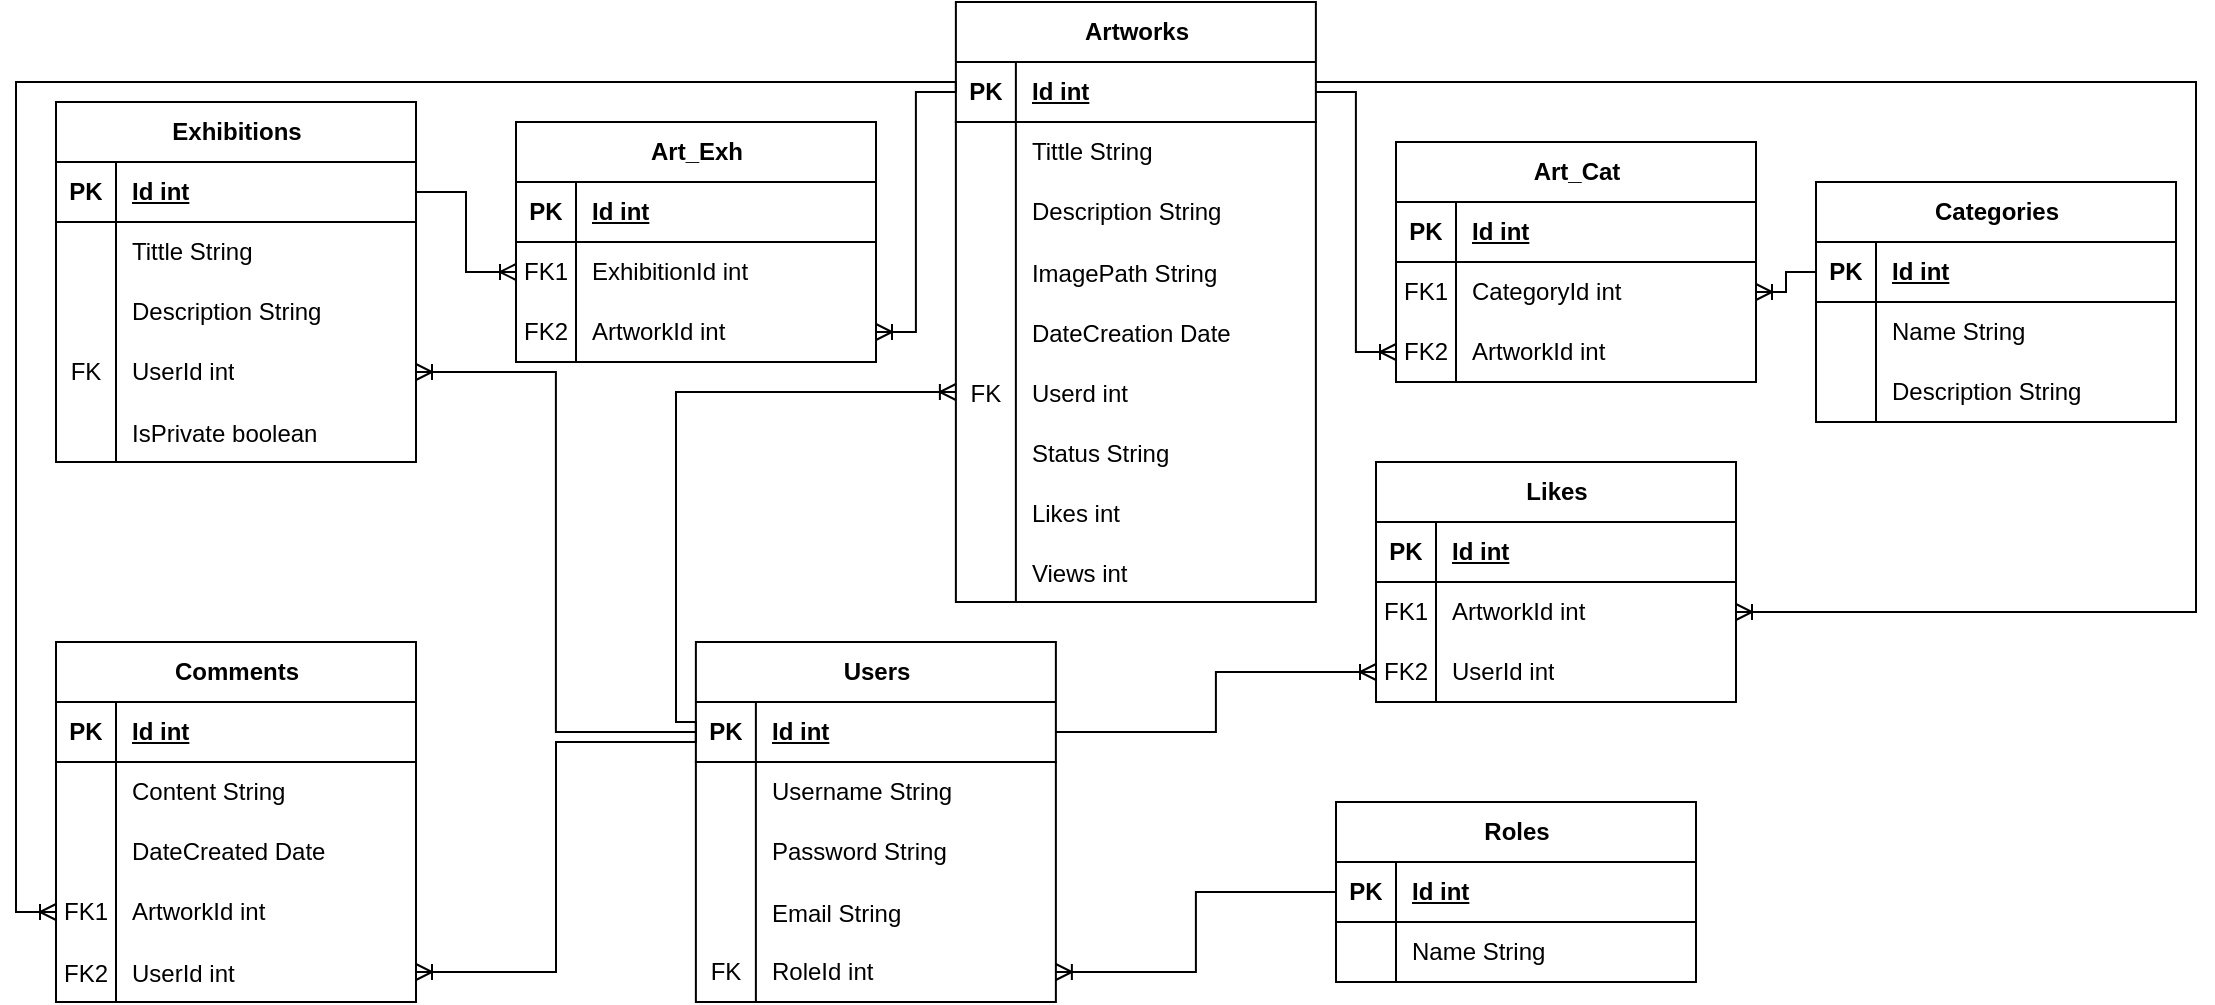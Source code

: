 <mxfile version="26.1.1">
  <diagram id="R2lEEEUBdFMjLlhIrx00" name="Page-1">
    <mxGraphModel dx="1480" dy="934" grid="1" gridSize="10" guides="1" tooltips="1" connect="1" arrows="1" fold="1" page="1" pageScale="1" pageWidth="850" pageHeight="1100" math="0" shadow="0" extFonts="Permanent Marker^https://fonts.googleapis.com/css?family=Permanent+Marker">
      <root>
        <mxCell id="0" />
        <mxCell id="1" parent="0" />
        <mxCell id="hOkbXdzF2XHy2tYGxrxu-14" value="Artworks" style="shape=table;startSize=30;container=1;collapsible=1;childLayout=tableLayout;fixedRows=1;rowLines=0;fontStyle=1;align=center;resizeLast=1;html=1;" parent="1" vertex="1">
          <mxGeometry x="479.94" y="10" width="180" height="300" as="geometry" />
        </mxCell>
        <mxCell id="hOkbXdzF2XHy2tYGxrxu-15" value="" style="shape=tableRow;horizontal=0;startSize=0;swimlaneHead=0;swimlaneBody=0;fillColor=none;collapsible=0;dropTarget=0;points=[[0,0.5],[1,0.5]];portConstraint=eastwest;top=0;left=0;right=0;bottom=1;" parent="hOkbXdzF2XHy2tYGxrxu-14" vertex="1">
          <mxGeometry y="30" width="180" height="30" as="geometry" />
        </mxCell>
        <mxCell id="hOkbXdzF2XHy2tYGxrxu-16" value="PK" style="shape=partialRectangle;connectable=0;fillColor=none;top=0;left=0;bottom=0;right=0;fontStyle=1;overflow=hidden;whiteSpace=wrap;html=1;" parent="hOkbXdzF2XHy2tYGxrxu-15" vertex="1">
          <mxGeometry width="30" height="30" as="geometry">
            <mxRectangle width="30" height="30" as="alternateBounds" />
          </mxGeometry>
        </mxCell>
        <mxCell id="hOkbXdzF2XHy2tYGxrxu-17" value="Id int" style="shape=partialRectangle;connectable=0;fillColor=none;top=0;left=0;bottom=0;right=0;align=left;spacingLeft=6;fontStyle=5;overflow=hidden;whiteSpace=wrap;html=1;" parent="hOkbXdzF2XHy2tYGxrxu-15" vertex="1">
          <mxGeometry x="30" width="150" height="30" as="geometry">
            <mxRectangle width="150" height="30" as="alternateBounds" />
          </mxGeometry>
        </mxCell>
        <mxCell id="hOkbXdzF2XHy2tYGxrxu-18" value="" style="shape=tableRow;horizontal=0;startSize=0;swimlaneHead=0;swimlaneBody=0;fillColor=none;collapsible=0;dropTarget=0;points=[[0,0.5],[1,0.5]];portConstraint=eastwest;top=0;left=0;right=0;bottom=0;" parent="hOkbXdzF2XHy2tYGxrxu-14" vertex="1">
          <mxGeometry y="60" width="180" height="30" as="geometry" />
        </mxCell>
        <mxCell id="hOkbXdzF2XHy2tYGxrxu-19" value="" style="shape=partialRectangle;connectable=0;fillColor=none;top=0;left=0;bottom=0;right=0;editable=1;overflow=hidden;whiteSpace=wrap;html=1;" parent="hOkbXdzF2XHy2tYGxrxu-18" vertex="1">
          <mxGeometry width="30" height="30" as="geometry">
            <mxRectangle width="30" height="30" as="alternateBounds" />
          </mxGeometry>
        </mxCell>
        <mxCell id="hOkbXdzF2XHy2tYGxrxu-20" value="Tittle String" style="shape=partialRectangle;connectable=0;fillColor=none;top=0;left=0;bottom=0;right=0;align=left;spacingLeft=6;overflow=hidden;whiteSpace=wrap;html=1;" parent="hOkbXdzF2XHy2tYGxrxu-18" vertex="1">
          <mxGeometry x="30" width="150" height="30" as="geometry">
            <mxRectangle width="150" height="30" as="alternateBounds" />
          </mxGeometry>
        </mxCell>
        <mxCell id="hOkbXdzF2XHy2tYGxrxu-21" value="" style="shape=tableRow;horizontal=0;startSize=0;swimlaneHead=0;swimlaneBody=0;fillColor=none;collapsible=0;dropTarget=0;points=[[0,0.5],[1,0.5]];portConstraint=eastwest;top=0;left=0;right=0;bottom=0;" parent="hOkbXdzF2XHy2tYGxrxu-14" vertex="1">
          <mxGeometry y="90" width="180" height="30" as="geometry" />
        </mxCell>
        <mxCell id="hOkbXdzF2XHy2tYGxrxu-22" value="" style="shape=partialRectangle;connectable=0;fillColor=none;top=0;left=0;bottom=0;right=0;editable=1;overflow=hidden;whiteSpace=wrap;html=1;" parent="hOkbXdzF2XHy2tYGxrxu-21" vertex="1">
          <mxGeometry width="30" height="30" as="geometry">
            <mxRectangle width="30" height="30" as="alternateBounds" />
          </mxGeometry>
        </mxCell>
        <mxCell id="hOkbXdzF2XHy2tYGxrxu-23" value="Description String" style="shape=partialRectangle;connectable=0;fillColor=none;top=0;left=0;bottom=0;right=0;align=left;spacingLeft=6;overflow=hidden;whiteSpace=wrap;html=1;" parent="hOkbXdzF2XHy2tYGxrxu-21" vertex="1">
          <mxGeometry x="30" width="150" height="30" as="geometry">
            <mxRectangle width="150" height="30" as="alternateBounds" />
          </mxGeometry>
        </mxCell>
        <mxCell id="hOkbXdzF2XHy2tYGxrxu-127" value="" style="shape=tableRow;horizontal=0;startSize=0;swimlaneHead=0;swimlaneBody=0;fillColor=none;collapsible=0;dropTarget=0;points=[[0,0.5],[1,0.5]];portConstraint=eastwest;top=0;left=0;right=0;bottom=0;" parent="hOkbXdzF2XHy2tYGxrxu-14" vertex="1">
          <mxGeometry y="120" width="180" height="30" as="geometry" />
        </mxCell>
        <mxCell id="hOkbXdzF2XHy2tYGxrxu-128" value="" style="shape=partialRectangle;connectable=0;fillColor=none;top=0;left=0;bottom=0;right=0;editable=1;overflow=hidden;" parent="hOkbXdzF2XHy2tYGxrxu-127" vertex="1">
          <mxGeometry width="30" height="30" as="geometry">
            <mxRectangle width="30" height="30" as="alternateBounds" />
          </mxGeometry>
        </mxCell>
        <mxCell id="hOkbXdzF2XHy2tYGxrxu-129" value="ImagePath String" style="shape=partialRectangle;connectable=0;fillColor=none;top=0;left=0;bottom=0;right=0;align=left;spacingLeft=6;overflow=hidden;" parent="hOkbXdzF2XHy2tYGxrxu-127" vertex="1">
          <mxGeometry x="30" width="150" height="30" as="geometry">
            <mxRectangle width="150" height="30" as="alternateBounds" />
          </mxGeometry>
        </mxCell>
        <mxCell id="hOkbXdzF2XHy2tYGxrxu-130" value="" style="shape=tableRow;horizontal=0;startSize=0;swimlaneHead=0;swimlaneBody=0;fillColor=none;collapsible=0;dropTarget=0;points=[[0,0.5],[1,0.5]];portConstraint=eastwest;top=0;left=0;right=0;bottom=0;" parent="hOkbXdzF2XHy2tYGxrxu-14" vertex="1">
          <mxGeometry y="150" width="180" height="30" as="geometry" />
        </mxCell>
        <mxCell id="hOkbXdzF2XHy2tYGxrxu-131" value="" style="shape=partialRectangle;connectable=0;fillColor=none;top=0;left=0;bottom=0;right=0;editable=1;overflow=hidden;" parent="hOkbXdzF2XHy2tYGxrxu-130" vertex="1">
          <mxGeometry width="30" height="30" as="geometry">
            <mxRectangle width="30" height="30" as="alternateBounds" />
          </mxGeometry>
        </mxCell>
        <mxCell id="hOkbXdzF2XHy2tYGxrxu-132" value="DateCreation Date" style="shape=partialRectangle;connectable=0;fillColor=none;top=0;left=0;bottom=0;right=0;align=left;spacingLeft=6;overflow=hidden;" parent="hOkbXdzF2XHy2tYGxrxu-130" vertex="1">
          <mxGeometry x="30" width="150" height="30" as="geometry">
            <mxRectangle width="150" height="30" as="alternateBounds" />
          </mxGeometry>
        </mxCell>
        <mxCell id="hOkbXdzF2XHy2tYGxrxu-136" value="" style="shape=tableRow;horizontal=0;startSize=0;swimlaneHead=0;swimlaneBody=0;fillColor=none;collapsible=0;dropTarget=0;points=[[0,0.5],[1,0.5]];portConstraint=eastwest;top=0;left=0;right=0;bottom=0;" parent="hOkbXdzF2XHy2tYGxrxu-14" vertex="1">
          <mxGeometry y="180" width="180" height="30" as="geometry" />
        </mxCell>
        <mxCell id="hOkbXdzF2XHy2tYGxrxu-137" value="FK" style="shape=partialRectangle;connectable=0;fillColor=none;top=0;left=0;bottom=0;right=0;editable=1;overflow=hidden;" parent="hOkbXdzF2XHy2tYGxrxu-136" vertex="1">
          <mxGeometry width="30" height="30" as="geometry">
            <mxRectangle width="30" height="30" as="alternateBounds" />
          </mxGeometry>
        </mxCell>
        <mxCell id="hOkbXdzF2XHy2tYGxrxu-138" value="Userd int" style="shape=partialRectangle;connectable=0;fillColor=none;top=0;left=0;bottom=0;right=0;align=left;spacingLeft=6;overflow=hidden;" parent="hOkbXdzF2XHy2tYGxrxu-136" vertex="1">
          <mxGeometry x="30" width="150" height="30" as="geometry">
            <mxRectangle width="150" height="30" as="alternateBounds" />
          </mxGeometry>
        </mxCell>
        <mxCell id="hOkbXdzF2XHy2tYGxrxu-139" value="" style="shape=tableRow;horizontal=0;startSize=0;swimlaneHead=0;swimlaneBody=0;fillColor=none;collapsible=0;dropTarget=0;points=[[0,0.5],[1,0.5]];portConstraint=eastwest;top=0;left=0;right=0;bottom=0;" parent="hOkbXdzF2XHy2tYGxrxu-14" vertex="1">
          <mxGeometry y="210" width="180" height="30" as="geometry" />
        </mxCell>
        <mxCell id="hOkbXdzF2XHy2tYGxrxu-140" value="" style="shape=partialRectangle;connectable=0;fillColor=none;top=0;left=0;bottom=0;right=0;editable=1;overflow=hidden;" parent="hOkbXdzF2XHy2tYGxrxu-139" vertex="1">
          <mxGeometry width="30" height="30" as="geometry">
            <mxRectangle width="30" height="30" as="alternateBounds" />
          </mxGeometry>
        </mxCell>
        <mxCell id="hOkbXdzF2XHy2tYGxrxu-141" value="Status String" style="shape=partialRectangle;connectable=0;fillColor=none;top=0;left=0;bottom=0;right=0;align=left;spacingLeft=6;overflow=hidden;" parent="hOkbXdzF2XHy2tYGxrxu-139" vertex="1">
          <mxGeometry x="30" width="150" height="30" as="geometry">
            <mxRectangle width="150" height="30" as="alternateBounds" />
          </mxGeometry>
        </mxCell>
        <mxCell id="hOkbXdzF2XHy2tYGxrxu-142" value="" style="shape=tableRow;horizontal=0;startSize=0;swimlaneHead=0;swimlaneBody=0;fillColor=none;collapsible=0;dropTarget=0;points=[[0,0.5],[1,0.5]];portConstraint=eastwest;top=0;left=0;right=0;bottom=0;" parent="hOkbXdzF2XHy2tYGxrxu-14" vertex="1">
          <mxGeometry y="240" width="180" height="30" as="geometry" />
        </mxCell>
        <mxCell id="hOkbXdzF2XHy2tYGxrxu-143" value="" style="shape=partialRectangle;connectable=0;fillColor=none;top=0;left=0;bottom=0;right=0;editable=1;overflow=hidden;" parent="hOkbXdzF2XHy2tYGxrxu-142" vertex="1">
          <mxGeometry width="30" height="30" as="geometry">
            <mxRectangle width="30" height="30" as="alternateBounds" />
          </mxGeometry>
        </mxCell>
        <mxCell id="hOkbXdzF2XHy2tYGxrxu-144" value="Likes int" style="shape=partialRectangle;connectable=0;fillColor=none;top=0;left=0;bottom=0;right=0;align=left;spacingLeft=6;overflow=hidden;" parent="hOkbXdzF2XHy2tYGxrxu-142" vertex="1">
          <mxGeometry x="30" width="150" height="30" as="geometry">
            <mxRectangle width="150" height="30" as="alternateBounds" />
          </mxGeometry>
        </mxCell>
        <mxCell id="hOkbXdzF2XHy2tYGxrxu-145" value="" style="shape=tableRow;horizontal=0;startSize=0;swimlaneHead=0;swimlaneBody=0;fillColor=none;collapsible=0;dropTarget=0;points=[[0,0.5],[1,0.5]];portConstraint=eastwest;top=0;left=0;right=0;bottom=0;" parent="hOkbXdzF2XHy2tYGxrxu-14" vertex="1">
          <mxGeometry y="270" width="180" height="30" as="geometry" />
        </mxCell>
        <mxCell id="hOkbXdzF2XHy2tYGxrxu-146" value="" style="shape=partialRectangle;connectable=0;fillColor=none;top=0;left=0;bottom=0;right=0;editable=1;overflow=hidden;" parent="hOkbXdzF2XHy2tYGxrxu-145" vertex="1">
          <mxGeometry width="30" height="30" as="geometry">
            <mxRectangle width="30" height="30" as="alternateBounds" />
          </mxGeometry>
        </mxCell>
        <mxCell id="hOkbXdzF2XHy2tYGxrxu-147" value="Views int" style="shape=partialRectangle;connectable=0;fillColor=none;top=0;left=0;bottom=0;right=0;align=left;spacingLeft=6;overflow=hidden;" parent="hOkbXdzF2XHy2tYGxrxu-145" vertex="1">
          <mxGeometry x="30" width="150" height="30" as="geometry">
            <mxRectangle width="150" height="30" as="alternateBounds" />
          </mxGeometry>
        </mxCell>
        <mxCell id="hOkbXdzF2XHy2tYGxrxu-27" value="Exhibitions" style="shape=table;startSize=30;container=1;collapsible=1;childLayout=tableLayout;fixedRows=1;rowLines=0;fontStyle=1;align=center;resizeLast=1;html=1;" parent="1" vertex="1">
          <mxGeometry x="30" y="60" width="180" height="180" as="geometry" />
        </mxCell>
        <mxCell id="hOkbXdzF2XHy2tYGxrxu-28" value="" style="shape=tableRow;horizontal=0;startSize=0;swimlaneHead=0;swimlaneBody=0;fillColor=none;collapsible=0;dropTarget=0;points=[[0,0.5],[1,0.5]];portConstraint=eastwest;top=0;left=0;right=0;bottom=1;" parent="hOkbXdzF2XHy2tYGxrxu-27" vertex="1">
          <mxGeometry y="30" width="180" height="30" as="geometry" />
        </mxCell>
        <mxCell id="hOkbXdzF2XHy2tYGxrxu-29" value="PK" style="shape=partialRectangle;connectable=0;fillColor=none;top=0;left=0;bottom=0;right=0;fontStyle=1;overflow=hidden;whiteSpace=wrap;html=1;" parent="hOkbXdzF2XHy2tYGxrxu-28" vertex="1">
          <mxGeometry width="30" height="30" as="geometry">
            <mxRectangle width="30" height="30" as="alternateBounds" />
          </mxGeometry>
        </mxCell>
        <mxCell id="hOkbXdzF2XHy2tYGxrxu-30" value="Id int" style="shape=partialRectangle;connectable=0;fillColor=none;top=0;left=0;bottom=0;right=0;align=left;spacingLeft=6;fontStyle=5;overflow=hidden;whiteSpace=wrap;html=1;" parent="hOkbXdzF2XHy2tYGxrxu-28" vertex="1">
          <mxGeometry x="30" width="150" height="30" as="geometry">
            <mxRectangle width="150" height="30" as="alternateBounds" />
          </mxGeometry>
        </mxCell>
        <mxCell id="hOkbXdzF2XHy2tYGxrxu-31" value="" style="shape=tableRow;horizontal=0;startSize=0;swimlaneHead=0;swimlaneBody=0;fillColor=none;collapsible=0;dropTarget=0;points=[[0,0.5],[1,0.5]];portConstraint=eastwest;top=0;left=0;right=0;bottom=0;" parent="hOkbXdzF2XHy2tYGxrxu-27" vertex="1">
          <mxGeometry y="60" width="180" height="30" as="geometry" />
        </mxCell>
        <mxCell id="hOkbXdzF2XHy2tYGxrxu-32" value="" style="shape=partialRectangle;connectable=0;fillColor=none;top=0;left=0;bottom=0;right=0;editable=1;overflow=hidden;whiteSpace=wrap;html=1;" parent="hOkbXdzF2XHy2tYGxrxu-31" vertex="1">
          <mxGeometry width="30" height="30" as="geometry">
            <mxRectangle width="30" height="30" as="alternateBounds" />
          </mxGeometry>
        </mxCell>
        <mxCell id="hOkbXdzF2XHy2tYGxrxu-33" value="Tittle String" style="shape=partialRectangle;connectable=0;fillColor=none;top=0;left=0;bottom=0;right=0;align=left;spacingLeft=6;overflow=hidden;whiteSpace=wrap;html=1;" parent="hOkbXdzF2XHy2tYGxrxu-31" vertex="1">
          <mxGeometry x="30" width="150" height="30" as="geometry">
            <mxRectangle width="150" height="30" as="alternateBounds" />
          </mxGeometry>
        </mxCell>
        <mxCell id="hOkbXdzF2XHy2tYGxrxu-34" value="" style="shape=tableRow;horizontal=0;startSize=0;swimlaneHead=0;swimlaneBody=0;fillColor=none;collapsible=0;dropTarget=0;points=[[0,0.5],[1,0.5]];portConstraint=eastwest;top=0;left=0;right=0;bottom=0;" parent="hOkbXdzF2XHy2tYGxrxu-27" vertex="1">
          <mxGeometry y="90" width="180" height="30" as="geometry" />
        </mxCell>
        <mxCell id="hOkbXdzF2XHy2tYGxrxu-35" value="" style="shape=partialRectangle;connectable=0;fillColor=none;top=0;left=0;bottom=0;right=0;editable=1;overflow=hidden;whiteSpace=wrap;html=1;" parent="hOkbXdzF2XHy2tYGxrxu-34" vertex="1">
          <mxGeometry width="30" height="30" as="geometry">
            <mxRectangle width="30" height="30" as="alternateBounds" />
          </mxGeometry>
        </mxCell>
        <mxCell id="hOkbXdzF2XHy2tYGxrxu-36" value="Description String" style="shape=partialRectangle;connectable=0;fillColor=none;top=0;left=0;bottom=0;right=0;align=left;spacingLeft=6;overflow=hidden;whiteSpace=wrap;html=1;" parent="hOkbXdzF2XHy2tYGxrxu-34" vertex="1">
          <mxGeometry x="30" width="150" height="30" as="geometry">
            <mxRectangle width="150" height="30" as="alternateBounds" />
          </mxGeometry>
        </mxCell>
        <mxCell id="hOkbXdzF2XHy2tYGxrxu-37" value="" style="shape=tableRow;horizontal=0;startSize=0;swimlaneHead=0;swimlaneBody=0;fillColor=none;collapsible=0;dropTarget=0;points=[[0,0.5],[1,0.5]];portConstraint=eastwest;top=0;left=0;right=0;bottom=0;" parent="hOkbXdzF2XHy2tYGxrxu-27" vertex="1">
          <mxGeometry y="120" width="180" height="30" as="geometry" />
        </mxCell>
        <mxCell id="hOkbXdzF2XHy2tYGxrxu-38" value="FK" style="shape=partialRectangle;connectable=0;fillColor=none;top=0;left=0;bottom=0;right=0;editable=1;overflow=hidden;whiteSpace=wrap;html=1;" parent="hOkbXdzF2XHy2tYGxrxu-37" vertex="1">
          <mxGeometry width="30" height="30" as="geometry">
            <mxRectangle width="30" height="30" as="alternateBounds" />
          </mxGeometry>
        </mxCell>
        <mxCell id="hOkbXdzF2XHy2tYGxrxu-39" value="UserId int" style="shape=partialRectangle;connectable=0;fillColor=none;top=0;left=0;bottom=0;right=0;align=left;spacingLeft=6;overflow=hidden;whiteSpace=wrap;html=1;" parent="hOkbXdzF2XHy2tYGxrxu-37" vertex="1">
          <mxGeometry x="30" width="150" height="30" as="geometry">
            <mxRectangle width="150" height="30" as="alternateBounds" />
          </mxGeometry>
        </mxCell>
        <mxCell id="hOkbXdzF2XHy2tYGxrxu-173" value="" style="shape=tableRow;horizontal=0;startSize=0;swimlaneHead=0;swimlaneBody=0;fillColor=none;collapsible=0;dropTarget=0;points=[[0,0.5],[1,0.5]];portConstraint=eastwest;top=0;left=0;right=0;bottom=0;" parent="hOkbXdzF2XHy2tYGxrxu-27" vertex="1">
          <mxGeometry y="150" width="180" height="30" as="geometry" />
        </mxCell>
        <mxCell id="hOkbXdzF2XHy2tYGxrxu-174" value="" style="shape=partialRectangle;connectable=0;fillColor=none;top=0;left=0;bottom=0;right=0;editable=1;overflow=hidden;" parent="hOkbXdzF2XHy2tYGxrxu-173" vertex="1">
          <mxGeometry width="30" height="30" as="geometry">
            <mxRectangle width="30" height="30" as="alternateBounds" />
          </mxGeometry>
        </mxCell>
        <mxCell id="hOkbXdzF2XHy2tYGxrxu-175" value="IsPrivate boolean" style="shape=partialRectangle;connectable=0;fillColor=none;top=0;left=0;bottom=0;right=0;align=left;spacingLeft=6;overflow=hidden;" parent="hOkbXdzF2XHy2tYGxrxu-173" vertex="1">
          <mxGeometry x="30" width="150" height="30" as="geometry">
            <mxRectangle width="150" height="30" as="alternateBounds" />
          </mxGeometry>
        </mxCell>
        <mxCell id="hOkbXdzF2XHy2tYGxrxu-40" value="Categories" style="shape=table;startSize=30;container=1;collapsible=1;childLayout=tableLayout;fixedRows=1;rowLines=0;fontStyle=1;align=center;resizeLast=1;html=1;" parent="1" vertex="1">
          <mxGeometry x="910" y="100" width="180" height="120" as="geometry" />
        </mxCell>
        <mxCell id="hOkbXdzF2XHy2tYGxrxu-41" value="" style="shape=tableRow;horizontal=0;startSize=0;swimlaneHead=0;swimlaneBody=0;fillColor=none;collapsible=0;dropTarget=0;points=[[0,0.5],[1,0.5]];portConstraint=eastwest;top=0;left=0;right=0;bottom=1;" parent="hOkbXdzF2XHy2tYGxrxu-40" vertex="1">
          <mxGeometry y="30" width="180" height="30" as="geometry" />
        </mxCell>
        <mxCell id="hOkbXdzF2XHy2tYGxrxu-42" value="PK" style="shape=partialRectangle;connectable=0;fillColor=none;top=0;left=0;bottom=0;right=0;fontStyle=1;overflow=hidden;whiteSpace=wrap;html=1;" parent="hOkbXdzF2XHy2tYGxrxu-41" vertex="1">
          <mxGeometry width="30" height="30" as="geometry">
            <mxRectangle width="30" height="30" as="alternateBounds" />
          </mxGeometry>
        </mxCell>
        <mxCell id="hOkbXdzF2XHy2tYGxrxu-43" value="Id int" style="shape=partialRectangle;connectable=0;fillColor=none;top=0;left=0;bottom=0;right=0;align=left;spacingLeft=6;fontStyle=5;overflow=hidden;whiteSpace=wrap;html=1;" parent="hOkbXdzF2XHy2tYGxrxu-41" vertex="1">
          <mxGeometry x="30" width="150" height="30" as="geometry">
            <mxRectangle width="150" height="30" as="alternateBounds" />
          </mxGeometry>
        </mxCell>
        <mxCell id="hOkbXdzF2XHy2tYGxrxu-44" value="" style="shape=tableRow;horizontal=0;startSize=0;swimlaneHead=0;swimlaneBody=0;fillColor=none;collapsible=0;dropTarget=0;points=[[0,0.5],[1,0.5]];portConstraint=eastwest;top=0;left=0;right=0;bottom=0;" parent="hOkbXdzF2XHy2tYGxrxu-40" vertex="1">
          <mxGeometry y="60" width="180" height="30" as="geometry" />
        </mxCell>
        <mxCell id="hOkbXdzF2XHy2tYGxrxu-45" value="" style="shape=partialRectangle;connectable=0;fillColor=none;top=0;left=0;bottom=0;right=0;editable=1;overflow=hidden;whiteSpace=wrap;html=1;" parent="hOkbXdzF2XHy2tYGxrxu-44" vertex="1">
          <mxGeometry width="30" height="30" as="geometry">
            <mxRectangle width="30" height="30" as="alternateBounds" />
          </mxGeometry>
        </mxCell>
        <mxCell id="hOkbXdzF2XHy2tYGxrxu-46" value="Name String" style="shape=partialRectangle;connectable=0;fillColor=none;top=0;left=0;bottom=0;right=0;align=left;spacingLeft=6;overflow=hidden;whiteSpace=wrap;html=1;" parent="hOkbXdzF2XHy2tYGxrxu-44" vertex="1">
          <mxGeometry x="30" width="150" height="30" as="geometry">
            <mxRectangle width="150" height="30" as="alternateBounds" />
          </mxGeometry>
        </mxCell>
        <mxCell id="hOkbXdzF2XHy2tYGxrxu-47" value="" style="shape=tableRow;horizontal=0;startSize=0;swimlaneHead=0;swimlaneBody=0;fillColor=none;collapsible=0;dropTarget=0;points=[[0,0.5],[1,0.5]];portConstraint=eastwest;top=0;left=0;right=0;bottom=0;" parent="hOkbXdzF2XHy2tYGxrxu-40" vertex="1">
          <mxGeometry y="90" width="180" height="30" as="geometry" />
        </mxCell>
        <mxCell id="hOkbXdzF2XHy2tYGxrxu-48" value="" style="shape=partialRectangle;connectable=0;fillColor=none;top=0;left=0;bottom=0;right=0;editable=1;overflow=hidden;whiteSpace=wrap;html=1;" parent="hOkbXdzF2XHy2tYGxrxu-47" vertex="1">
          <mxGeometry width="30" height="30" as="geometry">
            <mxRectangle width="30" height="30" as="alternateBounds" />
          </mxGeometry>
        </mxCell>
        <mxCell id="hOkbXdzF2XHy2tYGxrxu-49" value="Description String" style="shape=partialRectangle;connectable=0;fillColor=none;top=0;left=0;bottom=0;right=0;align=left;spacingLeft=6;overflow=hidden;whiteSpace=wrap;html=1;" parent="hOkbXdzF2XHy2tYGxrxu-47" vertex="1">
          <mxGeometry x="30" width="150" height="30" as="geometry">
            <mxRectangle width="150" height="30" as="alternateBounds" />
          </mxGeometry>
        </mxCell>
        <mxCell id="hOkbXdzF2XHy2tYGxrxu-53" value="Likes" style="shape=table;startSize=30;container=1;collapsible=1;childLayout=tableLayout;fixedRows=1;rowLines=0;fontStyle=1;align=center;resizeLast=1;html=1;" parent="1" vertex="1">
          <mxGeometry x="690" y="240" width="180" height="120" as="geometry" />
        </mxCell>
        <mxCell id="hOkbXdzF2XHy2tYGxrxu-54" value="" style="shape=tableRow;horizontal=0;startSize=0;swimlaneHead=0;swimlaneBody=0;fillColor=none;collapsible=0;dropTarget=0;points=[[0,0.5],[1,0.5]];portConstraint=eastwest;top=0;left=0;right=0;bottom=1;" parent="hOkbXdzF2XHy2tYGxrxu-53" vertex="1">
          <mxGeometry y="30" width="180" height="30" as="geometry" />
        </mxCell>
        <mxCell id="hOkbXdzF2XHy2tYGxrxu-55" value="PK" style="shape=partialRectangle;connectable=0;fillColor=none;top=0;left=0;bottom=0;right=0;fontStyle=1;overflow=hidden;whiteSpace=wrap;html=1;" parent="hOkbXdzF2XHy2tYGxrxu-54" vertex="1">
          <mxGeometry width="30" height="30" as="geometry">
            <mxRectangle width="30" height="30" as="alternateBounds" />
          </mxGeometry>
        </mxCell>
        <mxCell id="hOkbXdzF2XHy2tYGxrxu-56" value="Id int" style="shape=partialRectangle;connectable=0;fillColor=none;top=0;left=0;bottom=0;right=0;align=left;spacingLeft=6;fontStyle=5;overflow=hidden;whiteSpace=wrap;html=1;" parent="hOkbXdzF2XHy2tYGxrxu-54" vertex="1">
          <mxGeometry x="30" width="150" height="30" as="geometry">
            <mxRectangle width="150" height="30" as="alternateBounds" />
          </mxGeometry>
        </mxCell>
        <mxCell id="hOkbXdzF2XHy2tYGxrxu-57" value="" style="shape=tableRow;horizontal=0;startSize=0;swimlaneHead=0;swimlaneBody=0;fillColor=none;collapsible=0;dropTarget=0;points=[[0,0.5],[1,0.5]];portConstraint=eastwest;top=0;left=0;right=0;bottom=0;" parent="hOkbXdzF2XHy2tYGxrxu-53" vertex="1">
          <mxGeometry y="60" width="180" height="30" as="geometry" />
        </mxCell>
        <mxCell id="hOkbXdzF2XHy2tYGxrxu-58" value="FK1" style="shape=partialRectangle;connectable=0;fillColor=none;top=0;left=0;bottom=0;right=0;editable=1;overflow=hidden;whiteSpace=wrap;html=1;" parent="hOkbXdzF2XHy2tYGxrxu-57" vertex="1">
          <mxGeometry width="30" height="30" as="geometry">
            <mxRectangle width="30" height="30" as="alternateBounds" />
          </mxGeometry>
        </mxCell>
        <mxCell id="hOkbXdzF2XHy2tYGxrxu-59" value="ArtworkId int" style="shape=partialRectangle;connectable=0;fillColor=none;top=0;left=0;bottom=0;right=0;align=left;spacingLeft=6;overflow=hidden;whiteSpace=wrap;html=1;" parent="hOkbXdzF2XHy2tYGxrxu-57" vertex="1">
          <mxGeometry x="30" width="150" height="30" as="geometry">
            <mxRectangle width="150" height="30" as="alternateBounds" />
          </mxGeometry>
        </mxCell>
        <mxCell id="hOkbXdzF2XHy2tYGxrxu-60" value="" style="shape=tableRow;horizontal=0;startSize=0;swimlaneHead=0;swimlaneBody=0;fillColor=none;collapsible=0;dropTarget=0;points=[[0,0.5],[1,0.5]];portConstraint=eastwest;top=0;left=0;right=0;bottom=0;" parent="hOkbXdzF2XHy2tYGxrxu-53" vertex="1">
          <mxGeometry y="90" width="180" height="30" as="geometry" />
        </mxCell>
        <mxCell id="hOkbXdzF2XHy2tYGxrxu-61" value="FK2" style="shape=partialRectangle;connectable=0;fillColor=none;top=0;left=0;bottom=0;right=0;editable=1;overflow=hidden;whiteSpace=wrap;html=1;" parent="hOkbXdzF2XHy2tYGxrxu-60" vertex="1">
          <mxGeometry width="30" height="30" as="geometry">
            <mxRectangle width="30" height="30" as="alternateBounds" />
          </mxGeometry>
        </mxCell>
        <mxCell id="hOkbXdzF2XHy2tYGxrxu-62" value="UserId int" style="shape=partialRectangle;connectable=0;fillColor=none;top=0;left=0;bottom=0;right=0;align=left;spacingLeft=6;overflow=hidden;whiteSpace=wrap;html=1;" parent="hOkbXdzF2XHy2tYGxrxu-60" vertex="1">
          <mxGeometry x="30" width="150" height="30" as="geometry">
            <mxRectangle width="150" height="30" as="alternateBounds" />
          </mxGeometry>
        </mxCell>
        <mxCell id="hOkbXdzF2XHy2tYGxrxu-79" value="Roles" style="shape=table;startSize=30;container=1;collapsible=1;childLayout=tableLayout;fixedRows=1;rowLines=0;fontStyle=1;align=center;resizeLast=1;html=1;" parent="1" vertex="1">
          <mxGeometry x="670" y="410" width="180" height="90" as="geometry" />
        </mxCell>
        <mxCell id="hOkbXdzF2XHy2tYGxrxu-80" value="" style="shape=tableRow;horizontal=0;startSize=0;swimlaneHead=0;swimlaneBody=0;fillColor=none;collapsible=0;dropTarget=0;points=[[0,0.5],[1,0.5]];portConstraint=eastwest;top=0;left=0;right=0;bottom=1;" parent="hOkbXdzF2XHy2tYGxrxu-79" vertex="1">
          <mxGeometry y="30" width="180" height="30" as="geometry" />
        </mxCell>
        <mxCell id="hOkbXdzF2XHy2tYGxrxu-81" value="PK" style="shape=partialRectangle;connectable=0;fillColor=none;top=0;left=0;bottom=0;right=0;fontStyle=1;overflow=hidden;whiteSpace=wrap;html=1;" parent="hOkbXdzF2XHy2tYGxrxu-80" vertex="1">
          <mxGeometry width="30" height="30" as="geometry">
            <mxRectangle width="30" height="30" as="alternateBounds" />
          </mxGeometry>
        </mxCell>
        <mxCell id="hOkbXdzF2XHy2tYGxrxu-82" value="Id int" style="shape=partialRectangle;connectable=0;fillColor=none;top=0;left=0;bottom=0;right=0;align=left;spacingLeft=6;fontStyle=5;overflow=hidden;whiteSpace=wrap;html=1;" parent="hOkbXdzF2XHy2tYGxrxu-80" vertex="1">
          <mxGeometry x="30" width="150" height="30" as="geometry">
            <mxRectangle width="150" height="30" as="alternateBounds" />
          </mxGeometry>
        </mxCell>
        <mxCell id="hOkbXdzF2XHy2tYGxrxu-83" value="" style="shape=tableRow;horizontal=0;startSize=0;swimlaneHead=0;swimlaneBody=0;fillColor=none;collapsible=0;dropTarget=0;points=[[0,0.5],[1,0.5]];portConstraint=eastwest;top=0;left=0;right=0;bottom=0;" parent="hOkbXdzF2XHy2tYGxrxu-79" vertex="1">
          <mxGeometry y="60" width="180" height="30" as="geometry" />
        </mxCell>
        <mxCell id="hOkbXdzF2XHy2tYGxrxu-84" value="" style="shape=partialRectangle;connectable=0;fillColor=none;top=0;left=0;bottom=0;right=0;editable=1;overflow=hidden;whiteSpace=wrap;html=1;" parent="hOkbXdzF2XHy2tYGxrxu-83" vertex="1">
          <mxGeometry width="30" height="30" as="geometry">
            <mxRectangle width="30" height="30" as="alternateBounds" />
          </mxGeometry>
        </mxCell>
        <mxCell id="hOkbXdzF2XHy2tYGxrxu-85" value="Name String" style="shape=partialRectangle;connectable=0;fillColor=none;top=0;left=0;bottom=0;right=0;align=left;spacingLeft=6;overflow=hidden;whiteSpace=wrap;html=1;" parent="hOkbXdzF2XHy2tYGxrxu-83" vertex="1">
          <mxGeometry x="30" width="150" height="30" as="geometry">
            <mxRectangle width="150" height="30" as="alternateBounds" />
          </mxGeometry>
        </mxCell>
        <mxCell id="hOkbXdzF2XHy2tYGxrxu-92" value="Users" style="shape=table;startSize=30;container=1;collapsible=1;childLayout=tableLayout;fixedRows=1;rowLines=0;fontStyle=1;align=center;resizeLast=1;html=1;" parent="1" vertex="1">
          <mxGeometry x="349.94" y="330" width="180" height="180" as="geometry" />
        </mxCell>
        <mxCell id="hOkbXdzF2XHy2tYGxrxu-93" value="" style="shape=tableRow;horizontal=0;startSize=0;swimlaneHead=0;swimlaneBody=0;fillColor=none;collapsible=0;dropTarget=0;points=[[0,0.5],[1,0.5]];portConstraint=eastwest;top=0;left=0;right=0;bottom=1;" parent="hOkbXdzF2XHy2tYGxrxu-92" vertex="1">
          <mxGeometry y="30" width="180" height="30" as="geometry" />
        </mxCell>
        <mxCell id="hOkbXdzF2XHy2tYGxrxu-94" value="PK" style="shape=partialRectangle;connectable=0;fillColor=none;top=0;left=0;bottom=0;right=0;fontStyle=1;overflow=hidden;whiteSpace=wrap;html=1;" parent="hOkbXdzF2XHy2tYGxrxu-93" vertex="1">
          <mxGeometry width="30" height="30" as="geometry">
            <mxRectangle width="30" height="30" as="alternateBounds" />
          </mxGeometry>
        </mxCell>
        <mxCell id="hOkbXdzF2XHy2tYGxrxu-95" value="Id int" style="shape=partialRectangle;connectable=0;fillColor=none;top=0;left=0;bottom=0;right=0;align=left;spacingLeft=6;fontStyle=5;overflow=hidden;whiteSpace=wrap;html=1;" parent="hOkbXdzF2XHy2tYGxrxu-93" vertex="1">
          <mxGeometry x="30" width="150" height="30" as="geometry">
            <mxRectangle width="150" height="30" as="alternateBounds" />
          </mxGeometry>
        </mxCell>
        <mxCell id="hOkbXdzF2XHy2tYGxrxu-96" value="" style="shape=tableRow;horizontal=0;startSize=0;swimlaneHead=0;swimlaneBody=0;fillColor=none;collapsible=0;dropTarget=0;points=[[0,0.5],[1,0.5]];portConstraint=eastwest;top=0;left=0;right=0;bottom=0;" parent="hOkbXdzF2XHy2tYGxrxu-92" vertex="1">
          <mxGeometry y="60" width="180" height="30" as="geometry" />
        </mxCell>
        <mxCell id="hOkbXdzF2XHy2tYGxrxu-97" value="" style="shape=partialRectangle;connectable=0;fillColor=none;top=0;left=0;bottom=0;right=0;editable=1;overflow=hidden;whiteSpace=wrap;html=1;" parent="hOkbXdzF2XHy2tYGxrxu-96" vertex="1">
          <mxGeometry width="30" height="30" as="geometry">
            <mxRectangle width="30" height="30" as="alternateBounds" />
          </mxGeometry>
        </mxCell>
        <mxCell id="hOkbXdzF2XHy2tYGxrxu-98" value="Username String" style="shape=partialRectangle;connectable=0;fillColor=none;top=0;left=0;bottom=0;right=0;align=left;spacingLeft=6;overflow=hidden;whiteSpace=wrap;html=1;" parent="hOkbXdzF2XHy2tYGxrxu-96" vertex="1">
          <mxGeometry x="30" width="150" height="30" as="geometry">
            <mxRectangle width="150" height="30" as="alternateBounds" />
          </mxGeometry>
        </mxCell>
        <mxCell id="hOkbXdzF2XHy2tYGxrxu-99" value="" style="shape=tableRow;horizontal=0;startSize=0;swimlaneHead=0;swimlaneBody=0;fillColor=none;collapsible=0;dropTarget=0;points=[[0,0.5],[1,0.5]];portConstraint=eastwest;top=0;left=0;right=0;bottom=0;" parent="hOkbXdzF2XHy2tYGxrxu-92" vertex="1">
          <mxGeometry y="90" width="180" height="30" as="geometry" />
        </mxCell>
        <mxCell id="hOkbXdzF2XHy2tYGxrxu-100" value="" style="shape=partialRectangle;connectable=0;fillColor=none;top=0;left=0;bottom=0;right=0;editable=1;overflow=hidden;whiteSpace=wrap;html=1;" parent="hOkbXdzF2XHy2tYGxrxu-99" vertex="1">
          <mxGeometry width="30" height="30" as="geometry">
            <mxRectangle width="30" height="30" as="alternateBounds" />
          </mxGeometry>
        </mxCell>
        <mxCell id="hOkbXdzF2XHy2tYGxrxu-101" value="Password String" style="shape=partialRectangle;connectable=0;fillColor=none;top=0;left=0;bottom=0;right=0;align=left;spacingLeft=6;overflow=hidden;whiteSpace=wrap;html=1;" parent="hOkbXdzF2XHy2tYGxrxu-99" vertex="1">
          <mxGeometry x="30" width="150" height="30" as="geometry">
            <mxRectangle width="150" height="30" as="alternateBounds" />
          </mxGeometry>
        </mxCell>
        <mxCell id="hOkbXdzF2XHy2tYGxrxu-167" value="" style="shape=tableRow;horizontal=0;startSize=0;swimlaneHead=0;swimlaneBody=0;fillColor=none;collapsible=0;dropTarget=0;points=[[0,0.5],[1,0.5]];portConstraint=eastwest;top=0;left=0;right=0;bottom=0;" parent="hOkbXdzF2XHy2tYGxrxu-92" vertex="1">
          <mxGeometry y="120" width="180" height="30" as="geometry" />
        </mxCell>
        <mxCell id="hOkbXdzF2XHy2tYGxrxu-168" value="" style="shape=partialRectangle;connectable=0;fillColor=none;top=0;left=0;bottom=0;right=0;editable=1;overflow=hidden;" parent="hOkbXdzF2XHy2tYGxrxu-167" vertex="1">
          <mxGeometry width="30" height="30" as="geometry">
            <mxRectangle width="30" height="30" as="alternateBounds" />
          </mxGeometry>
        </mxCell>
        <mxCell id="hOkbXdzF2XHy2tYGxrxu-169" value="Email String" style="shape=partialRectangle;connectable=0;fillColor=none;top=0;left=0;bottom=0;right=0;align=left;spacingLeft=6;overflow=hidden;" parent="hOkbXdzF2XHy2tYGxrxu-167" vertex="1">
          <mxGeometry x="30" width="150" height="30" as="geometry">
            <mxRectangle width="150" height="30" as="alternateBounds" />
          </mxGeometry>
        </mxCell>
        <mxCell id="hOkbXdzF2XHy2tYGxrxu-102" value="" style="shape=tableRow;horizontal=0;startSize=0;swimlaneHead=0;swimlaneBody=0;fillColor=none;collapsible=0;dropTarget=0;points=[[0,0.5],[1,0.5]];portConstraint=eastwest;top=0;left=0;right=0;bottom=0;" parent="hOkbXdzF2XHy2tYGxrxu-92" vertex="1">
          <mxGeometry y="150" width="180" height="30" as="geometry" />
        </mxCell>
        <mxCell id="hOkbXdzF2XHy2tYGxrxu-103" value="FK" style="shape=partialRectangle;connectable=0;fillColor=none;top=0;left=0;bottom=0;right=0;editable=1;overflow=hidden;whiteSpace=wrap;html=1;" parent="hOkbXdzF2XHy2tYGxrxu-102" vertex="1">
          <mxGeometry width="30" height="30" as="geometry">
            <mxRectangle width="30" height="30" as="alternateBounds" />
          </mxGeometry>
        </mxCell>
        <mxCell id="hOkbXdzF2XHy2tYGxrxu-104" value="RoleId int" style="shape=partialRectangle;connectable=0;fillColor=none;top=0;left=0;bottom=0;right=0;align=left;spacingLeft=6;overflow=hidden;whiteSpace=wrap;html=1;" parent="hOkbXdzF2XHy2tYGxrxu-102" vertex="1">
          <mxGeometry x="30" width="150" height="30" as="geometry">
            <mxRectangle width="150" height="30" as="alternateBounds" />
          </mxGeometry>
        </mxCell>
        <mxCell id="hOkbXdzF2XHy2tYGxrxu-190" value="" style="edgeStyle=orthogonalEdgeStyle;fontSize=12;html=1;endArrow=ERoneToMany;rounded=0;" parent="1" source="hOkbXdzF2XHy2tYGxrxu-80" target="hOkbXdzF2XHy2tYGxrxu-102" edge="1">
          <mxGeometry width="100" height="100" relative="1" as="geometry">
            <mxPoint x="1059.94" y="490" as="sourcePoint" />
            <mxPoint x="1119.94" y="450" as="targetPoint" />
          </mxGeometry>
        </mxCell>
        <mxCell id="hOkbXdzF2XHy2tYGxrxu-196" value="" style="edgeStyle=orthogonalEdgeStyle;fontSize=12;html=1;endArrow=ERoneToMany;rounded=0;entryX=0;entryY=0.5;entryDx=0;entryDy=0;exitX=0;exitY=0.5;exitDx=0;exitDy=0;" parent="1" source="hOkbXdzF2XHy2tYGxrxu-93" target="hOkbXdzF2XHy2tYGxrxu-136" edge="1">
          <mxGeometry width="100" height="100" relative="1" as="geometry">
            <mxPoint x="1009.94" y="490" as="sourcePoint" />
            <mxPoint x="1079.94" y="400" as="targetPoint" />
            <Array as="points">
              <mxPoint x="350" y="370" />
              <mxPoint x="340" y="370" />
              <mxPoint x="340" y="205" />
            </Array>
          </mxGeometry>
        </mxCell>
        <mxCell id="hOkbXdzF2XHy2tYGxrxu-198" value="" style="edgeStyle=orthogonalEdgeStyle;fontSize=12;html=1;endArrow=ERoneToMany;rounded=0;entryX=1;entryY=0.5;entryDx=0;entryDy=0;exitX=0;exitY=0.5;exitDx=0;exitDy=0;" parent="1" source="hOkbXdzF2XHy2tYGxrxu-93" target="hOkbXdzF2XHy2tYGxrxu-37" edge="1">
          <mxGeometry width="100" height="100" relative="1" as="geometry">
            <mxPoint x="949.94" y="450" as="sourcePoint" />
            <mxPoint x="1049.94" y="350" as="targetPoint" />
          </mxGeometry>
        </mxCell>
        <mxCell id="hOkbXdzF2XHy2tYGxrxu-199" value="" style="edgeStyle=orthogonalEdgeStyle;fontSize=12;html=1;endArrow=ERoneToMany;rounded=0;entryX=1;entryY=0.5;entryDx=0;entryDy=0;" parent="1" source="hOkbXdzF2XHy2tYGxrxu-15" target="hOkbXdzF2XHy2tYGxrxu-57" edge="1">
          <mxGeometry width="100" height="100" relative="1" as="geometry">
            <mxPoint x="1009.94" y="470" as="sourcePoint" />
            <mxPoint x="1109.94" y="370" as="targetPoint" />
            <Array as="points">
              <mxPoint x="1100" y="50" />
              <mxPoint x="1100" y="315" />
            </Array>
          </mxGeometry>
        </mxCell>
        <mxCell id="hOkbXdzF2XHy2tYGxrxu-200" value="" style="edgeStyle=orthogonalEdgeStyle;fontSize=12;html=1;endArrow=ERoneToMany;rounded=0;" parent="1" source="hOkbXdzF2XHy2tYGxrxu-93" target="hOkbXdzF2XHy2tYGxrxu-60" edge="1">
          <mxGeometry width="100" height="100" relative="1" as="geometry">
            <mxPoint x="1089.94" y="490" as="sourcePoint" />
            <mxPoint x="1189.94" y="390" as="targetPoint" />
          </mxGeometry>
        </mxCell>
        <mxCell id="6iD1VBzCkOtI5TnZhJ2W-1" value="Comments" style="shape=table;startSize=30;container=1;collapsible=1;childLayout=tableLayout;fixedRows=1;rowLines=0;fontStyle=1;align=center;resizeLast=1;html=1;" parent="1" vertex="1">
          <mxGeometry x="30" y="330" width="180" height="180" as="geometry" />
        </mxCell>
        <mxCell id="6iD1VBzCkOtI5TnZhJ2W-2" value="" style="shape=tableRow;horizontal=0;startSize=0;swimlaneHead=0;swimlaneBody=0;fillColor=none;collapsible=0;dropTarget=0;points=[[0,0.5],[1,0.5]];portConstraint=eastwest;top=0;left=0;right=0;bottom=1;" parent="6iD1VBzCkOtI5TnZhJ2W-1" vertex="1">
          <mxGeometry y="30" width="180" height="30" as="geometry" />
        </mxCell>
        <mxCell id="6iD1VBzCkOtI5TnZhJ2W-3" value="PK" style="shape=partialRectangle;connectable=0;fillColor=none;top=0;left=0;bottom=0;right=0;fontStyle=1;overflow=hidden;whiteSpace=wrap;html=1;" parent="6iD1VBzCkOtI5TnZhJ2W-2" vertex="1">
          <mxGeometry width="30" height="30" as="geometry">
            <mxRectangle width="30" height="30" as="alternateBounds" />
          </mxGeometry>
        </mxCell>
        <mxCell id="6iD1VBzCkOtI5TnZhJ2W-4" value="Id int" style="shape=partialRectangle;connectable=0;fillColor=none;top=0;left=0;bottom=0;right=0;align=left;spacingLeft=6;fontStyle=5;overflow=hidden;whiteSpace=wrap;html=1;" parent="6iD1VBzCkOtI5TnZhJ2W-2" vertex="1">
          <mxGeometry x="30" width="150" height="30" as="geometry">
            <mxRectangle width="150" height="30" as="alternateBounds" />
          </mxGeometry>
        </mxCell>
        <mxCell id="6iD1VBzCkOtI5TnZhJ2W-5" value="" style="shape=tableRow;horizontal=0;startSize=0;swimlaneHead=0;swimlaneBody=0;fillColor=none;collapsible=0;dropTarget=0;points=[[0,0.5],[1,0.5]];portConstraint=eastwest;top=0;left=0;right=0;bottom=0;" parent="6iD1VBzCkOtI5TnZhJ2W-1" vertex="1">
          <mxGeometry y="60" width="180" height="30" as="geometry" />
        </mxCell>
        <mxCell id="6iD1VBzCkOtI5TnZhJ2W-6" value="" style="shape=partialRectangle;connectable=0;fillColor=none;top=0;left=0;bottom=0;right=0;editable=1;overflow=hidden;whiteSpace=wrap;html=1;" parent="6iD1VBzCkOtI5TnZhJ2W-5" vertex="1">
          <mxGeometry width="30" height="30" as="geometry">
            <mxRectangle width="30" height="30" as="alternateBounds" />
          </mxGeometry>
        </mxCell>
        <mxCell id="6iD1VBzCkOtI5TnZhJ2W-7" value="Content String" style="shape=partialRectangle;connectable=0;fillColor=none;top=0;left=0;bottom=0;right=0;align=left;spacingLeft=6;overflow=hidden;whiteSpace=wrap;html=1;" parent="6iD1VBzCkOtI5TnZhJ2W-5" vertex="1">
          <mxGeometry x="30" width="150" height="30" as="geometry">
            <mxRectangle width="150" height="30" as="alternateBounds" />
          </mxGeometry>
        </mxCell>
        <mxCell id="6iD1VBzCkOtI5TnZhJ2W-8" value="" style="shape=tableRow;horizontal=0;startSize=0;swimlaneHead=0;swimlaneBody=0;fillColor=none;collapsible=0;dropTarget=0;points=[[0,0.5],[1,0.5]];portConstraint=eastwest;top=0;left=0;right=0;bottom=0;" parent="6iD1VBzCkOtI5TnZhJ2W-1" vertex="1">
          <mxGeometry y="90" width="180" height="30" as="geometry" />
        </mxCell>
        <mxCell id="6iD1VBzCkOtI5TnZhJ2W-9" value="" style="shape=partialRectangle;connectable=0;fillColor=none;top=0;left=0;bottom=0;right=0;editable=1;overflow=hidden;whiteSpace=wrap;html=1;" parent="6iD1VBzCkOtI5TnZhJ2W-8" vertex="1">
          <mxGeometry width="30" height="30" as="geometry">
            <mxRectangle width="30" height="30" as="alternateBounds" />
          </mxGeometry>
        </mxCell>
        <mxCell id="6iD1VBzCkOtI5TnZhJ2W-10" value="DateCreated Date" style="shape=partialRectangle;connectable=0;fillColor=none;top=0;left=0;bottom=0;right=0;align=left;spacingLeft=6;overflow=hidden;whiteSpace=wrap;html=1;" parent="6iD1VBzCkOtI5TnZhJ2W-8" vertex="1">
          <mxGeometry x="30" width="150" height="30" as="geometry">
            <mxRectangle width="150" height="30" as="alternateBounds" />
          </mxGeometry>
        </mxCell>
        <mxCell id="6iD1VBzCkOtI5TnZhJ2W-11" value="" style="shape=tableRow;horizontal=0;startSize=0;swimlaneHead=0;swimlaneBody=0;fillColor=none;collapsible=0;dropTarget=0;points=[[0,0.5],[1,0.5]];portConstraint=eastwest;top=0;left=0;right=0;bottom=0;" parent="6iD1VBzCkOtI5TnZhJ2W-1" vertex="1">
          <mxGeometry y="120" width="180" height="30" as="geometry" />
        </mxCell>
        <mxCell id="6iD1VBzCkOtI5TnZhJ2W-12" value="FK1" style="shape=partialRectangle;connectable=0;fillColor=none;top=0;left=0;bottom=0;right=0;editable=1;overflow=hidden;whiteSpace=wrap;html=1;" parent="6iD1VBzCkOtI5TnZhJ2W-11" vertex="1">
          <mxGeometry width="30" height="30" as="geometry">
            <mxRectangle width="30" height="30" as="alternateBounds" />
          </mxGeometry>
        </mxCell>
        <mxCell id="6iD1VBzCkOtI5TnZhJ2W-13" value="ArtworkId int" style="shape=partialRectangle;connectable=0;fillColor=none;top=0;left=0;bottom=0;right=0;align=left;spacingLeft=6;overflow=hidden;whiteSpace=wrap;html=1;" parent="6iD1VBzCkOtI5TnZhJ2W-11" vertex="1">
          <mxGeometry x="30" width="150" height="30" as="geometry">
            <mxRectangle width="150" height="30" as="alternateBounds" />
          </mxGeometry>
        </mxCell>
        <mxCell id="6iD1VBzCkOtI5TnZhJ2W-14" value="" style="shape=tableRow;horizontal=0;startSize=0;swimlaneHead=0;swimlaneBody=0;fillColor=none;collapsible=0;dropTarget=0;points=[[0,0.5],[1,0.5]];portConstraint=eastwest;top=0;left=0;right=0;bottom=0;" parent="6iD1VBzCkOtI5TnZhJ2W-1" vertex="1">
          <mxGeometry y="150" width="180" height="30" as="geometry" />
        </mxCell>
        <mxCell id="6iD1VBzCkOtI5TnZhJ2W-15" value="FK2" style="shape=partialRectangle;connectable=0;fillColor=none;top=0;left=0;bottom=0;right=0;editable=1;overflow=hidden;" parent="6iD1VBzCkOtI5TnZhJ2W-14" vertex="1">
          <mxGeometry width="30" height="30" as="geometry">
            <mxRectangle width="30" height="30" as="alternateBounds" />
          </mxGeometry>
        </mxCell>
        <mxCell id="6iD1VBzCkOtI5TnZhJ2W-16" value="UserId int" style="shape=partialRectangle;connectable=0;fillColor=none;top=0;left=0;bottom=0;right=0;align=left;spacingLeft=6;overflow=hidden;" parent="6iD1VBzCkOtI5TnZhJ2W-14" vertex="1">
          <mxGeometry x="30" width="150" height="30" as="geometry">
            <mxRectangle width="150" height="30" as="alternateBounds" />
          </mxGeometry>
        </mxCell>
        <mxCell id="6iD1VBzCkOtI5TnZhJ2W-17" value="" style="edgeStyle=orthogonalEdgeStyle;fontSize=12;html=1;endArrow=ERoneToMany;rounded=0;exitX=0;exitY=0.5;exitDx=0;exitDy=0;entryX=0;entryY=0.5;entryDx=0;entryDy=0;" parent="1" source="hOkbXdzF2XHy2tYGxrxu-15" target="6iD1VBzCkOtI5TnZhJ2W-11" edge="1">
          <mxGeometry width="100" height="100" relative="1" as="geometry">
            <mxPoint x="950" y="590" as="sourcePoint" />
            <mxPoint x="1050" y="490" as="targetPoint" />
            <Array as="points">
              <mxPoint x="480" y="50" />
              <mxPoint x="10" y="50" />
              <mxPoint x="10" y="465" />
            </Array>
          </mxGeometry>
        </mxCell>
        <mxCell id="6iD1VBzCkOtI5TnZhJ2W-18" value="" style="edgeStyle=orthogonalEdgeStyle;fontSize=12;html=1;endArrow=ERoneToMany;rounded=0;exitX=0;exitY=0.5;exitDx=0;exitDy=0;entryX=1;entryY=0.5;entryDx=0;entryDy=0;" parent="1" source="hOkbXdzF2XHy2tYGxrxu-93" target="6iD1VBzCkOtI5TnZhJ2W-14" edge="1">
          <mxGeometry width="100" height="100" relative="1" as="geometry">
            <mxPoint x="40" y="570" as="sourcePoint" />
            <mxPoint x="140" y="470" as="targetPoint" />
            <Array as="points">
              <mxPoint x="350" y="380" />
              <mxPoint x="280" y="380" />
              <mxPoint x="280" y="495" />
            </Array>
          </mxGeometry>
        </mxCell>
        <mxCell id="oT50PpoP8zGHHbe2owAo-3" value="Art_Exh" style="shape=table;startSize=30;container=1;collapsible=1;childLayout=tableLayout;fixedRows=1;rowLines=0;fontStyle=1;align=center;resizeLast=1;html=1;" vertex="1" parent="1">
          <mxGeometry x="260" y="70" width="180" height="120" as="geometry" />
        </mxCell>
        <mxCell id="oT50PpoP8zGHHbe2owAo-4" value="" style="shape=tableRow;horizontal=0;startSize=0;swimlaneHead=0;swimlaneBody=0;fillColor=none;collapsible=0;dropTarget=0;points=[[0,0.5],[1,0.5]];portConstraint=eastwest;top=0;left=0;right=0;bottom=1;" vertex="1" parent="oT50PpoP8zGHHbe2owAo-3">
          <mxGeometry y="30" width="180" height="30" as="geometry" />
        </mxCell>
        <mxCell id="oT50PpoP8zGHHbe2owAo-5" value="PK" style="shape=partialRectangle;connectable=0;fillColor=none;top=0;left=0;bottom=0;right=0;fontStyle=1;overflow=hidden;whiteSpace=wrap;html=1;" vertex="1" parent="oT50PpoP8zGHHbe2owAo-4">
          <mxGeometry width="30" height="30" as="geometry">
            <mxRectangle width="30" height="30" as="alternateBounds" />
          </mxGeometry>
        </mxCell>
        <mxCell id="oT50PpoP8zGHHbe2owAo-6" value="Id int" style="shape=partialRectangle;connectable=0;fillColor=none;top=0;left=0;bottom=0;right=0;align=left;spacingLeft=6;fontStyle=5;overflow=hidden;whiteSpace=wrap;html=1;" vertex="1" parent="oT50PpoP8zGHHbe2owAo-4">
          <mxGeometry x="30" width="150" height="30" as="geometry">
            <mxRectangle width="150" height="30" as="alternateBounds" />
          </mxGeometry>
        </mxCell>
        <mxCell id="oT50PpoP8zGHHbe2owAo-7" value="" style="shape=tableRow;horizontal=0;startSize=0;swimlaneHead=0;swimlaneBody=0;fillColor=none;collapsible=0;dropTarget=0;points=[[0,0.5],[1,0.5]];portConstraint=eastwest;top=0;left=0;right=0;bottom=0;" vertex="1" parent="oT50PpoP8zGHHbe2owAo-3">
          <mxGeometry y="60" width="180" height="30" as="geometry" />
        </mxCell>
        <mxCell id="oT50PpoP8zGHHbe2owAo-8" value="FK1" style="shape=partialRectangle;connectable=0;fillColor=none;top=0;left=0;bottom=0;right=0;editable=1;overflow=hidden;whiteSpace=wrap;html=1;" vertex="1" parent="oT50PpoP8zGHHbe2owAo-7">
          <mxGeometry width="30" height="30" as="geometry">
            <mxRectangle width="30" height="30" as="alternateBounds" />
          </mxGeometry>
        </mxCell>
        <mxCell id="oT50PpoP8zGHHbe2owAo-9" value="ExhibitionId int" style="shape=partialRectangle;connectable=0;fillColor=none;top=0;left=0;bottom=0;right=0;align=left;spacingLeft=6;overflow=hidden;whiteSpace=wrap;html=1;" vertex="1" parent="oT50PpoP8zGHHbe2owAo-7">
          <mxGeometry x="30" width="150" height="30" as="geometry">
            <mxRectangle width="150" height="30" as="alternateBounds" />
          </mxGeometry>
        </mxCell>
        <mxCell id="oT50PpoP8zGHHbe2owAo-10" value="" style="shape=tableRow;horizontal=0;startSize=0;swimlaneHead=0;swimlaneBody=0;fillColor=none;collapsible=0;dropTarget=0;points=[[0,0.5],[1,0.5]];portConstraint=eastwest;top=0;left=0;right=0;bottom=0;" vertex="1" parent="oT50PpoP8zGHHbe2owAo-3">
          <mxGeometry y="90" width="180" height="30" as="geometry" />
        </mxCell>
        <mxCell id="oT50PpoP8zGHHbe2owAo-11" value="FK2" style="shape=partialRectangle;connectable=0;fillColor=none;top=0;left=0;bottom=0;right=0;editable=1;overflow=hidden;whiteSpace=wrap;html=1;" vertex="1" parent="oT50PpoP8zGHHbe2owAo-10">
          <mxGeometry width="30" height="30" as="geometry">
            <mxRectangle width="30" height="30" as="alternateBounds" />
          </mxGeometry>
        </mxCell>
        <mxCell id="oT50PpoP8zGHHbe2owAo-12" value="ArtworkId int" style="shape=partialRectangle;connectable=0;fillColor=none;top=0;left=0;bottom=0;right=0;align=left;spacingLeft=6;overflow=hidden;whiteSpace=wrap;html=1;" vertex="1" parent="oT50PpoP8zGHHbe2owAo-10">
          <mxGeometry x="30" width="150" height="30" as="geometry">
            <mxRectangle width="150" height="30" as="alternateBounds" />
          </mxGeometry>
        </mxCell>
        <mxCell id="oT50PpoP8zGHHbe2owAo-16" value="Art_Cat" style="shape=table;startSize=30;container=1;collapsible=1;childLayout=tableLayout;fixedRows=1;rowLines=0;fontStyle=1;align=center;resizeLast=1;html=1;" vertex="1" parent="1">
          <mxGeometry x="700" y="80" width="180" height="120" as="geometry" />
        </mxCell>
        <mxCell id="oT50PpoP8zGHHbe2owAo-17" value="" style="shape=tableRow;horizontal=0;startSize=0;swimlaneHead=0;swimlaneBody=0;fillColor=none;collapsible=0;dropTarget=0;points=[[0,0.5],[1,0.5]];portConstraint=eastwest;top=0;left=0;right=0;bottom=1;" vertex="1" parent="oT50PpoP8zGHHbe2owAo-16">
          <mxGeometry y="30" width="180" height="30" as="geometry" />
        </mxCell>
        <mxCell id="oT50PpoP8zGHHbe2owAo-18" value="PK" style="shape=partialRectangle;connectable=0;fillColor=none;top=0;left=0;bottom=0;right=0;fontStyle=1;overflow=hidden;whiteSpace=wrap;html=1;" vertex="1" parent="oT50PpoP8zGHHbe2owAo-17">
          <mxGeometry width="30" height="30" as="geometry">
            <mxRectangle width="30" height="30" as="alternateBounds" />
          </mxGeometry>
        </mxCell>
        <mxCell id="oT50PpoP8zGHHbe2owAo-19" value="Id int" style="shape=partialRectangle;connectable=0;fillColor=none;top=0;left=0;bottom=0;right=0;align=left;spacingLeft=6;fontStyle=5;overflow=hidden;whiteSpace=wrap;html=1;" vertex="1" parent="oT50PpoP8zGHHbe2owAo-17">
          <mxGeometry x="30" width="150" height="30" as="geometry">
            <mxRectangle width="150" height="30" as="alternateBounds" />
          </mxGeometry>
        </mxCell>
        <mxCell id="oT50PpoP8zGHHbe2owAo-20" value="" style="shape=tableRow;horizontal=0;startSize=0;swimlaneHead=0;swimlaneBody=0;fillColor=none;collapsible=0;dropTarget=0;points=[[0,0.5],[1,0.5]];portConstraint=eastwest;top=0;left=0;right=0;bottom=0;" vertex="1" parent="oT50PpoP8zGHHbe2owAo-16">
          <mxGeometry y="60" width="180" height="30" as="geometry" />
        </mxCell>
        <mxCell id="oT50PpoP8zGHHbe2owAo-21" value="FK1" style="shape=partialRectangle;connectable=0;fillColor=none;top=0;left=0;bottom=0;right=0;editable=1;overflow=hidden;whiteSpace=wrap;html=1;" vertex="1" parent="oT50PpoP8zGHHbe2owAo-20">
          <mxGeometry width="30" height="30" as="geometry">
            <mxRectangle width="30" height="30" as="alternateBounds" />
          </mxGeometry>
        </mxCell>
        <mxCell id="oT50PpoP8zGHHbe2owAo-22" value="CategoryId int" style="shape=partialRectangle;connectable=0;fillColor=none;top=0;left=0;bottom=0;right=0;align=left;spacingLeft=6;overflow=hidden;whiteSpace=wrap;html=1;" vertex="1" parent="oT50PpoP8zGHHbe2owAo-20">
          <mxGeometry x="30" width="150" height="30" as="geometry">
            <mxRectangle width="150" height="30" as="alternateBounds" />
          </mxGeometry>
        </mxCell>
        <mxCell id="oT50PpoP8zGHHbe2owAo-23" value="" style="shape=tableRow;horizontal=0;startSize=0;swimlaneHead=0;swimlaneBody=0;fillColor=none;collapsible=0;dropTarget=0;points=[[0,0.5],[1,0.5]];portConstraint=eastwest;top=0;left=0;right=0;bottom=0;" vertex="1" parent="oT50PpoP8zGHHbe2owAo-16">
          <mxGeometry y="90" width="180" height="30" as="geometry" />
        </mxCell>
        <mxCell id="oT50PpoP8zGHHbe2owAo-24" value="FK2" style="shape=partialRectangle;connectable=0;fillColor=none;top=0;left=0;bottom=0;right=0;editable=1;overflow=hidden;whiteSpace=wrap;html=1;" vertex="1" parent="oT50PpoP8zGHHbe2owAo-23">
          <mxGeometry width="30" height="30" as="geometry">
            <mxRectangle width="30" height="30" as="alternateBounds" />
          </mxGeometry>
        </mxCell>
        <mxCell id="oT50PpoP8zGHHbe2owAo-25" value="ArtworkId int" style="shape=partialRectangle;connectable=0;fillColor=none;top=0;left=0;bottom=0;right=0;align=left;spacingLeft=6;overflow=hidden;whiteSpace=wrap;html=1;" vertex="1" parent="oT50PpoP8zGHHbe2owAo-23">
          <mxGeometry x="30" width="150" height="30" as="geometry">
            <mxRectangle width="150" height="30" as="alternateBounds" />
          </mxGeometry>
        </mxCell>
        <mxCell id="oT50PpoP8zGHHbe2owAo-26" value="" style="edgeStyle=orthogonalEdgeStyle;fontSize=12;html=1;endArrow=ERoneToMany;rounded=0;exitX=0;exitY=0.5;exitDx=0;exitDy=0;entryX=1;entryY=0.5;entryDx=0;entryDy=0;" edge="1" parent="1" source="hOkbXdzF2XHy2tYGxrxu-41" target="oT50PpoP8zGHHbe2owAo-20">
          <mxGeometry width="100" height="100" relative="1" as="geometry">
            <mxPoint x="670" y="330" as="sourcePoint" />
            <mxPoint x="770" y="230" as="targetPoint" />
          </mxGeometry>
        </mxCell>
        <mxCell id="oT50PpoP8zGHHbe2owAo-27" value="" style="edgeStyle=orthogonalEdgeStyle;fontSize=12;html=1;endArrow=ERoneToMany;rounded=0;exitX=1;exitY=0.5;exitDx=0;exitDy=0;entryX=0;entryY=0.5;entryDx=0;entryDy=0;" edge="1" parent="1" source="hOkbXdzF2XHy2tYGxrxu-15" target="oT50PpoP8zGHHbe2owAo-23">
          <mxGeometry width="100" height="100" relative="1" as="geometry">
            <mxPoint x="680" y="340" as="sourcePoint" />
            <mxPoint x="780" y="240" as="targetPoint" />
          </mxGeometry>
        </mxCell>
        <mxCell id="oT50PpoP8zGHHbe2owAo-28" value="" style="edgeStyle=orthogonalEdgeStyle;fontSize=12;html=1;endArrow=ERoneToMany;rounded=0;exitX=1;exitY=0.5;exitDx=0;exitDy=0;entryX=0;entryY=0.5;entryDx=0;entryDy=0;" edge="1" parent="1" source="hOkbXdzF2XHy2tYGxrxu-28" target="oT50PpoP8zGHHbe2owAo-7">
          <mxGeometry width="100" height="100" relative="1" as="geometry">
            <mxPoint x="290" y="330" as="sourcePoint" />
            <mxPoint x="390" y="230" as="targetPoint" />
          </mxGeometry>
        </mxCell>
        <mxCell id="oT50PpoP8zGHHbe2owAo-29" value="" style="edgeStyle=orthogonalEdgeStyle;fontSize=12;html=1;endArrow=ERoneToMany;rounded=0;exitX=0;exitY=0.5;exitDx=0;exitDy=0;entryX=1;entryY=0.5;entryDx=0;entryDy=0;" edge="1" parent="1" source="hOkbXdzF2XHy2tYGxrxu-15" target="oT50PpoP8zGHHbe2owAo-10">
          <mxGeometry width="100" height="100" relative="1" as="geometry">
            <mxPoint x="300" y="320" as="sourcePoint" />
            <mxPoint x="400" y="220" as="targetPoint" />
          </mxGeometry>
        </mxCell>
      </root>
    </mxGraphModel>
  </diagram>
</mxfile>
